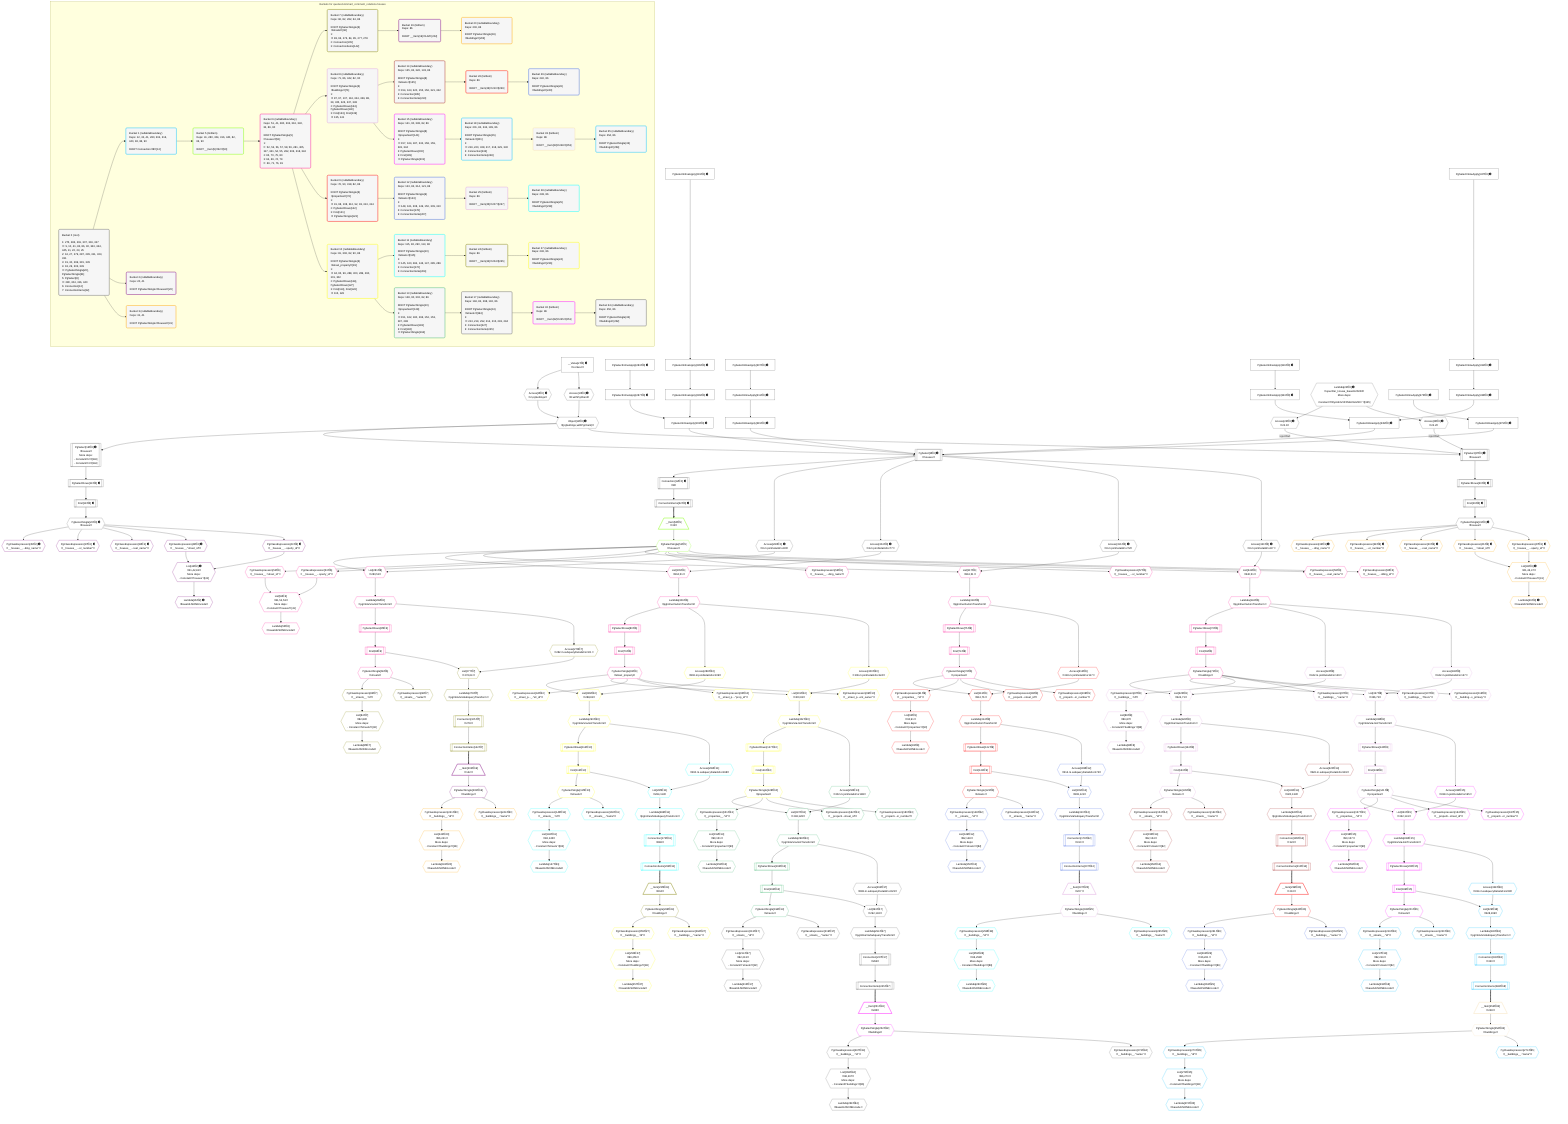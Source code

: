 %%{init: {'themeVariables': { 'fontSize': '12px'}}}%%
graph TD
    classDef path fill:#eee,stroke:#000,color:#000
    classDef plan fill:#fff,stroke-width:1px,color:#000
    classDef itemplan fill:#fff,stroke-width:2px,color:#000
    classDef unbatchedplan fill:#dff,stroke-width:1px,color:#000
    classDef sideeffectplan fill:#fcc,stroke-width:2px,color:#000
    classDef bucket fill:#f6f6f6,color:#000,stroke-width:2px,text-align:left

    subgraph "Buckets for queries/v4/smart_comment_relations.houses"
    Bucket0("Bucket 0 (root)<br /><br />1: 275, 283, 291, 307, 319, 327<br />ᐳ: 9, 10, 41, 82, 86, 90, 343, 344, 345, 11, 22, 23, 25<br />2: 16, 27, 279, 287, 295, 311, 323, 331<br />3: 19, 30, 299, 315, 335<br />4: 18, 29, 303, 339<br />ᐳ: PgSelectSingle[20], PgSelectSingle[31]<br />5: PgSelect[8]<br />ᐳ: 280, 304, 316, 340<br />6: Connection[12]<br />7: ConnectionItems[32]"):::bucket
    Bucket1("Bucket 1 (nullableBoundary)<br />Deps: 12, 32, 41, 280, 304, 316, 340, 82, 86, 90<br /><br />ROOT Connectionᐸ8ᐳ[12]"):::bucket
    Bucket2("Bucket 2 (nullableBoundary)<br />Deps: 20, 41<br /><br />ROOT PgSelectSingleᐸhousesᐳ[20]"):::bucket
    Bucket3("Bucket 3 (nullableBoundary)<br />Deps: 31, 41<br /><br />ROOT PgSelectSingleᐸhousesᐳ[31]"):::bucket
    Bucket5("Bucket 5 (listItem)<br />Deps: 41, 280, 304, 316, 340, 82, 86, 90<br /><br />ROOT __Item{5}ᐸ32ᐳ[50]"):::bucket
    Bucket6("Bucket 6 (nullableBoundary)<br />Deps: 51, 41, 280, 304, 316, 340, 82, 86, 90<br /><br />ROOT PgSelectSingle{5}ᐸhousesᐳ[51]<br />1: <br />ᐳ: 52, 53, 56, 57, 58, 59, 281, 305, 317, 341, 54, 55, 282, 306, 318, 342<br />2: 65, 70, 75, 80<br />3: 64, 69, 74, 79<br />ᐳ: 66, 71, 76, 81"):::bucket
    Bucket7("Bucket 7 (nullableBoundary)<br />Deps: 66, 82, 282, 64, 86<br /><br />ROOT PgSelectSingle{6}ᐸstreetsᐳ[66]<br />1: <br />ᐳ: 83, 96, 276, 84, 85, 277, 278<br />2: Connection[105]<br />3: ConnectionItems[142]"):::bucket
    Bucket8("Bucket 8 (nullableBoundary)<br />Deps: 71, 86, 342, 82, 90<br /><br />ROOT PgSelectSingle{6}ᐸbuildingsᐳ[71]<br />1: <br />ᐳ: 87, 97, 107, 116, 324, 336, 88, 89, 325, 326, 337, 338<br />2: PgSelectRows[134], PgSelectRows[140]<br />3: First[133], First[139]<br />ᐳ: 135, 141"):::bucket
    Bucket9("Bucket 9 (nullableBoundary)<br />Deps: 76, 90, 318, 82, 86<br /><br />ROOT PgSelectSingle{6}ᐸpropertiesᐳ[76]<br />1: <br />ᐳ: 91, 98, 108, 312, 92, 93, 313, 314<br />2: PgSelectRows[122]<br />3: First[121]<br />ᐳ: PgSelectSingle[123]"):::bucket
    Bucket10("Bucket 10 (nullableBoundary)<br />Deps: 81, 306, 82, 90, 86<br /><br />ROOT PgSelectSingle{6}ᐸstreet_propertyᐳ[81]<br />1: <br />ᐳ: 94, 95, 99, 288, 300, 289, 290, 301, 302<br />2: PgSelectRows[114], PgSelectRows[127]<br />3: First[113], First[126]<br />ᐳ: 115, 128"):::bucket
    Bucket11("Bucket 11 (nullableBoundary)<br />Deps: 115, 82, 290, 113, 86<br /><br />ROOT PgSelectSingle{10}ᐸstreetsᐳ[115]<br />1: <br />ᐳ: 145, 160, 284, 146, 147, 285, 286<br />2: Connection[172]<br />3: ConnectionItems[204]"):::bucket
    Bucket12("Bucket 12 (nullableBoundary)<br />Deps: 123, 82, 314, 121, 86<br /><br />ROOT PgSelectSingle{9}ᐸstreetsᐳ[123]<br />1: <br />ᐳ: 148, 161, 308, 149, 150, 309, 310<br />2: Connection[178]<br />3: ConnectionItems[207]"):::bucket
    Bucket13("Bucket 13 (nullableBoundary)<br />Deps: 128, 90, 302, 82, 86<br /><br />ROOT PgSelectSingle{10}ᐸpropertiesᐳ[128]<br />1: <br />ᐳ: 151, 162, 180, 296, 152, 153, 297, 298<br />2: PgSelectRows[193]<br />3: First[192]<br />ᐳ: PgSelectSingle[194]"):::bucket
    Bucket14("Bucket 14 (nullableBoundary)<br />Deps: 135, 82, 326, 133, 86<br /><br />ROOT PgSelectSingle{8}ᐸstreetsᐳ[135]<br />1: <br />ᐳ: 154, 163, 320, 155, 156, 321, 322<br />2: Connection[185]<br />3: ConnectionItems[210]"):::bucket
    Bucket15("Bucket 15 (nullableBoundary)<br />Deps: 141, 90, 338, 82, 86<br /><br />ROOT PgSelectSingle{8}ᐸpropertiesᐳ[141]<br />1: <br />ᐳ: 157, 164, 187, 332, 158, 159, 333, 334<br />2: PgSelectRows[200]<br />3: First[199]<br />ᐳ: PgSelectSingle[201]"):::bucket
    Bucket17("Bucket 17 (nullableBoundary)<br />Deps: 194, 82, 298, 192, 86<br /><br />ROOT PgSelectSingle{13}ᐸstreetsᐳ[194]<br />1: <br />ᐳ: 213, 219, 292, 214, 215, 293, 294<br />2: Connection[227]<br />3: ConnectionItems[245]"):::bucket
    Bucket18("Bucket 18 (nullableBoundary)<br />Deps: 201, 82, 334, 199, 86<br /><br />ROOT PgSelectSingle{15}ᐸstreetsᐳ[201]<br />1: <br />ᐳ: 216, 220, 328, 217, 218, 329, 330<br />2: Connection[233]<br />3: ConnectionItems[248]"):::bucket
    Bucket19("Bucket 19 (listItem)<br />Deps: 86<br /><br />ROOT __Item{19}ᐸ142ᐳ[202]"):::bucket
    Bucket20("Bucket 20 (nullableBoundary)<br />Deps: 203, 86<br /><br />ROOT PgSelectSingle{19}ᐸbuildingsᐳ[203]"):::bucket
    Bucket24("Bucket 24 (listItem)<br />Deps: 86<br /><br />ROOT __Item{24}ᐸ204ᐳ[235]"):::bucket
    Bucket25("Bucket 25 (listItem)<br />Deps: 86<br /><br />ROOT __Item{25}ᐸ207ᐳ[237]"):::bucket
    Bucket26("Bucket 26 (listItem)<br />Deps: 86<br /><br />ROOT __Item{26}ᐸ210ᐳ[239]"):::bucket
    Bucket27("Bucket 27 (nullableBoundary)<br />Deps: 236, 86<br /><br />ROOT PgSelectSingle{24}ᐸbuildingsᐳ[236]"):::bucket
    Bucket28("Bucket 28 (nullableBoundary)<br />Deps: 238, 86<br /><br />ROOT PgSelectSingle{25}ᐸbuildingsᐳ[238]"):::bucket
    Bucket29("Bucket 29 (nullableBoundary)<br />Deps: 240, 86<br /><br />ROOT PgSelectSingle{26}ᐸbuildingsᐳ[240]"):::bucket
    Bucket32("Bucket 32 (listItem)<br />Deps: 86<br /><br />ROOT __Item{32}ᐸ245ᐳ[251]"):::bucket
    Bucket33("Bucket 33 (listItem)<br />Deps: 86<br /><br />ROOT __Item{33}ᐸ248ᐳ[253]"):::bucket
    Bucket34("Bucket 34 (nullableBoundary)<br />Deps: 252, 86<br /><br />ROOT PgSelectSingle{32}ᐸbuildingsᐳ[252]"):::bucket
    Bucket35("Bucket 35 (nullableBoundary)<br />Deps: 254, 86<br /><br />ROOT PgSelectSingle{33}ᐸbuildingsᐳ[254]"):::bucket
    end
    Bucket0 --> Bucket1 & Bucket2 & Bucket3
    Bucket1 --> Bucket5
    Bucket5 --> Bucket6
    Bucket6 --> Bucket7 & Bucket8 & Bucket9 & Bucket10
    Bucket7 --> Bucket19
    Bucket8 --> Bucket14 & Bucket15
    Bucket9 --> Bucket12
    Bucket10 --> Bucket11 & Bucket13
    Bucket11 --> Bucket24
    Bucket12 --> Bucket25
    Bucket13 --> Bucket17
    Bucket14 --> Bucket26
    Bucket15 --> Bucket18
    Bucket17 --> Bucket32
    Bucket18 --> Bucket33
    Bucket19 --> Bucket20
    Bucket24 --> Bucket27
    Bucket25 --> Bucket28
    Bucket26 --> Bucket29
    Bucket32 --> Bucket34
    Bucket33 --> Bucket35

    %% plan dependencies
    PgSelect8[["PgSelect[8∈0] ➊<br />ᐸhousesᐳ"]]:::plan
    Object11{{"Object[11∈0] ➊<br />ᐸ{pgSettings,withPgClient}ᐳ"}}:::plan
    PgSelectInlineApply279["PgSelectInlineApply[279∈0] ➊"]:::plan
    PgSelectInlineApply303["PgSelectInlineApply[303∈0] ➊"]:::plan
    PgSelectInlineApply315["PgSelectInlineApply[315∈0] ➊"]:::plan
    PgSelectInlineApply339["PgSelectInlineApply[339∈0] ➊"]:::plan
    Object11 & PgSelectInlineApply279 & PgSelectInlineApply303 & PgSelectInlineApply315 & PgSelectInlineApply339 --> PgSelect8
    PgSelect16[["PgSelect[16∈0] ➊<br />ᐸhousesᐳ<br />More deps:<br />- Constantᐸ2ᐳ[343]<br />- Constantᐸ3ᐳ[344]"]]:::plan
    Object11 --> PgSelect16
    PgSelect27[["PgSelect[27∈0] ➊<br />ᐸhousesᐳ"]]:::plan
    Access23{{"Access[23∈0] ➊<br />ᐸ22.1ᐳ"}}:::plan
    Access25{{"Access[25∈0] ➊<br />ᐸ22.2ᐳ"}}:::plan
    Access23 -->|rejectNull| PgSelect27
    Access25 -->|rejectNull| PgSelect27
    Object11 --> PgSelect27
    Access9{{"Access[9∈0] ➊<br />ᐸ2.pgSettingsᐳ"}}:::plan
    Access10{{"Access[10∈0] ➊<br />ᐸ2.withPgClientᐳ"}}:::plan
    Access9 & Access10 --> Object11
    PgSelectInlineApply287["PgSelectInlineApply[287∈0] ➊"]:::plan
    PgSelectInlineApply299["PgSelectInlineApply[299∈0] ➊"]:::plan
    PgSelectInlineApply287 & PgSelectInlineApply299 --> PgSelectInlineApply303
    PgSelectInlineApply323["PgSelectInlineApply[323∈0] ➊"]:::plan
    PgSelectInlineApply335["PgSelectInlineApply[335∈0] ➊"]:::plan
    PgSelectInlineApply323 & PgSelectInlineApply335 --> PgSelectInlineApply339
    __Value2["__Value[2∈0] ➊<br />ᐸcontextᐳ"]:::plan
    __Value2 --> Access9
    __Value2 --> Access10
    Connection12[["Connection[12∈0] ➊<br />ᐸ8ᐳ"]]:::plan
    PgSelect8 --> Connection12
    First18[["First[18∈0] ➊"]]:::plan
    PgSelectRows19[["PgSelectRows[19∈0] ➊"]]:::plan
    PgSelectRows19 --> First18
    PgSelect16 --> PgSelectRows19
    PgSelectSingle20{{"PgSelectSingle[20∈0] ➊<br />ᐸhousesᐳ"}}:::plan
    First18 --> PgSelectSingle20
    Lambda22{{"Lambda[22∈0] ➊<br />ᐸspecifier_House_base64JSONᐳ<br />More deps:<br />- Constantᐸ'WyJob3VzZXMiLDIsM10='ᐳ[345]"}}:::plan
    Lambda22 --> Access23
    Lambda22 --> Access25
    First29[["First[29∈0] ➊"]]:::plan
    PgSelectRows30[["PgSelectRows[30∈0] ➊"]]:::plan
    PgSelectRows30 --> First29
    PgSelect27 --> PgSelectRows30
    PgSelectSingle31{{"PgSelectSingle[31∈0] ➊<br />ᐸhousesᐳ"}}:::plan
    First29 --> PgSelectSingle31
    ConnectionItems32[["ConnectionItems[32∈0] ➊"]]:::plan
    Connection12 --> ConnectionItems32
    PgSelectInlineApply275["PgSelectInlineApply[275∈0] ➊"]:::plan
    PgSelectInlineApply275 --> PgSelectInlineApply279
    Access280{{"Access[280∈0] ➊<br />ᐸ8.m.joinDetailsFor60ᐳ"}}:::plan
    PgSelect8 --> Access280
    PgSelectInlineApply283["PgSelectInlineApply[283∈0] ➊"]:::plan
    PgSelectInlineApply283 --> PgSelectInlineApply287
    PgSelectInlineApply295["PgSelectInlineApply[295∈0] ➊"]:::plan
    PgSelectInlineApply291["PgSelectInlineApply[291∈0] ➊"]:::plan
    PgSelectInlineApply291 --> PgSelectInlineApply295
    PgSelectInlineApply295 --> PgSelectInlineApply299
    Access304{{"Access[304∈0] ➊<br />ᐸ8.m.joinDetailsFor77ᐳ"}}:::plan
    PgSelect8 --> Access304
    PgSelectInlineApply311["PgSelectInlineApply[311∈0] ➊"]:::plan
    PgSelectInlineApply307["PgSelectInlineApply[307∈0] ➊"]:::plan
    PgSelectInlineApply307 --> PgSelectInlineApply311
    PgSelectInlineApply311 --> PgSelectInlineApply315
    Access316{{"Access[316∈0] ➊<br />ᐸ8.m.joinDetailsFor72ᐳ"}}:::plan
    PgSelect8 --> Access316
    PgSelectInlineApply319["PgSelectInlineApply[319∈0] ➊"]:::plan
    PgSelectInlineApply319 --> PgSelectInlineApply323
    PgSelectInlineApply331["PgSelectInlineApply[331∈0] ➊"]:::plan
    PgSelectInlineApply327["PgSelectInlineApply[327∈0] ➊"]:::plan
    PgSelectInlineApply327 --> PgSelectInlineApply331
    PgSelectInlineApply331 --> PgSelectInlineApply335
    Access340{{"Access[340∈0] ➊<br />ᐸ8.m.joinDetailsFor67ᐳ"}}:::plan
    PgSelect8 --> Access340
    List44{{"List[44∈2] ➊<br />ᐸ41,42,43ᐳ<br />More deps:<br />- Constantᐸ'houses'ᐳ[41]"}}:::plan
    PgClassExpression42{{"PgClassExpression[42∈2] ➊<br />ᐸ__houses__.”street_id”ᐳ"}}:::plan
    PgClassExpression43{{"PgClassExpression[43∈2] ➊<br />ᐸ__houses__...operty_id”ᐳ"}}:::plan
    PgClassExpression42 & PgClassExpression43 --> List44
    PgClassExpression35{{"PgClassExpression[35∈2] ➊<br />ᐸ__houses__...ding_name”ᐳ"}}:::plan
    PgSelectSingle20 --> PgClassExpression35
    PgClassExpression37{{"PgClassExpression[37∈2] ➊<br />ᐸ__houses__...or_number”ᐳ"}}:::plan
    PgSelectSingle20 --> PgClassExpression37
    PgClassExpression39{{"PgClassExpression[39∈2] ➊<br />ᐸ__houses__...reet_name”ᐳ"}}:::plan
    PgSelectSingle20 --> PgClassExpression39
    PgSelectSingle20 --> PgClassExpression42
    PgSelectSingle20 --> PgClassExpression43
    Lambda45{{"Lambda[45∈2] ➊<br />ᐸbase64JSONEncodeᐳ"}}:::plan
    List44 --> Lambda45
    List48{{"List[48∈3] ➊<br />ᐸ41,46,47ᐳ<br />More deps:<br />- Constantᐸ'houses'ᐳ[41]"}}:::plan
    PgClassExpression46{{"PgClassExpression[46∈3] ➊<br />ᐸ__houses__.”street_id”ᐳ"}}:::plan
    PgClassExpression47{{"PgClassExpression[47∈3] ➊<br />ᐸ__houses__...operty_id”ᐳ"}}:::plan
    PgClassExpression46 & PgClassExpression47 --> List48
    PgClassExpression36{{"PgClassExpression[36∈3] ➊<br />ᐸ__houses__...ding_name”ᐳ"}}:::plan
    PgSelectSingle31 --> PgClassExpression36
    PgClassExpression38{{"PgClassExpression[38∈3] ➊<br />ᐸ__houses__...or_number”ᐳ"}}:::plan
    PgSelectSingle31 --> PgClassExpression38
    PgClassExpression40{{"PgClassExpression[40∈3] ➊<br />ᐸ__houses__...reet_name”ᐳ"}}:::plan
    PgSelectSingle31 --> PgClassExpression40
    PgSelectSingle31 --> PgClassExpression46
    PgSelectSingle31 --> PgClassExpression47
    Lambda49{{"Lambda[49∈3] ➊<br />ᐸbase64JSONEncodeᐳ"}}:::plan
    List48 --> Lambda49
    __Item50[/"__Item[50∈5]<br />ᐸ32ᐳ"\]:::itemplan
    ConnectionItems32 ==> __Item50
    PgSelectSingle51{{"PgSelectSingle[51∈5]<br />ᐸhousesᐳ"}}:::plan
    __Item50 --> PgSelectSingle51
    List54{{"List[54∈6]<br />ᐸ41,52,53ᐳ<br />More deps:<br />- Constantᐸ'houses'ᐳ[41]"}}:::plan
    PgClassExpression52{{"PgClassExpression[52∈6]<br />ᐸ__houses__.”street_id”ᐳ"}}:::plan
    PgClassExpression53{{"PgClassExpression[53∈6]<br />ᐸ__houses__...operty_id”ᐳ"}}:::plan
    PgClassExpression52 & PgClassExpression53 --> List54
    List281{{"List[281∈6]<br />ᐸ280,51ᐳ"}}:::plan
    Access280 & PgSelectSingle51 --> List281
    List305{{"List[305∈6]<br />ᐸ304,51ᐳ"}}:::plan
    Access304 & PgSelectSingle51 --> List305
    List317{{"List[317∈6]<br />ᐸ316,51ᐳ"}}:::plan
    Access316 & PgSelectSingle51 --> List317
    List341{{"List[341∈6]<br />ᐸ340,51ᐳ"}}:::plan
    Access340 & PgSelectSingle51 --> List341
    PgSelectSingle51 --> PgClassExpression52
    PgSelectSingle51 --> PgClassExpression53
    Lambda55{{"Lambda[55∈6]<br />ᐸbase64JSONEncodeᐳ"}}:::plan
    List54 --> Lambda55
    PgClassExpression56{{"PgClassExpression[56∈6]<br />ᐸ__houses__...ding_name”ᐳ"}}:::plan
    PgSelectSingle51 --> PgClassExpression56
    PgClassExpression57{{"PgClassExpression[57∈6]<br />ᐸ__houses__...or_number”ᐳ"}}:::plan
    PgSelectSingle51 --> PgClassExpression57
    PgClassExpression58{{"PgClassExpression[58∈6]<br />ᐸ__houses__...reet_name”ᐳ"}}:::plan
    PgSelectSingle51 --> PgClassExpression58
    PgClassExpression59{{"PgClassExpression[59∈6]<br />ᐸ__houses__...ilding_id”ᐳ"}}:::plan
    PgSelectSingle51 --> PgClassExpression59
    First64[["First[64∈6]"]]:::plan
    PgSelectRows65[["PgSelectRows[65∈6]"]]:::plan
    PgSelectRows65 --> First64
    Lambda282{{"Lambda[282∈6]<br />ᐸpgInlineViaJoinTransformᐳ"}}:::plan
    Lambda282 --> PgSelectRows65
    PgSelectSingle66{{"PgSelectSingle[66∈6]<br />ᐸstreetsᐳ"}}:::plan
    First64 --> PgSelectSingle66
    First69[["First[69∈6]"]]:::plan
    PgSelectRows70[["PgSelectRows[70∈6]"]]:::plan
    PgSelectRows70 --> First69
    Lambda342{{"Lambda[342∈6]<br />ᐸpgInlineViaJoinTransformᐳ"}}:::plan
    Lambda342 --> PgSelectRows70
    PgSelectSingle71{{"PgSelectSingle[71∈6]<br />ᐸbuildingsᐳ"}}:::plan
    First69 --> PgSelectSingle71
    First74[["First[74∈6]"]]:::plan
    PgSelectRows75[["PgSelectRows[75∈6]"]]:::plan
    PgSelectRows75 --> First74
    Lambda318{{"Lambda[318∈6]<br />ᐸpgInlineViaJoinTransformᐳ"}}:::plan
    Lambda318 --> PgSelectRows75
    PgSelectSingle76{{"PgSelectSingle[76∈6]<br />ᐸpropertiesᐳ"}}:::plan
    First74 --> PgSelectSingle76
    First79[["First[79∈6]"]]:::plan
    PgSelectRows80[["PgSelectRows[80∈6]"]]:::plan
    PgSelectRows80 --> First79
    Lambda306{{"Lambda[306∈6]<br />ᐸpgInlineViaJoinTransformᐳ"}}:::plan
    Lambda306 --> PgSelectRows80
    PgSelectSingle81{{"PgSelectSingle[81∈6]<br />ᐸstreet_propertyᐳ"}}:::plan
    First79 --> PgSelectSingle81
    List281 --> Lambda282
    List305 --> Lambda306
    List317 --> Lambda318
    List341 --> Lambda342
    List84{{"List[84∈7]<br />ᐸ82,83ᐳ<br />More deps:<br />- Constantᐸ'streets'ᐳ[82]"}}:::plan
    PgClassExpression83{{"PgClassExpression[83∈7]<br />ᐸ__streets__.”id”ᐳ"}}:::plan
    PgClassExpression83 --> List84
    List277{{"List[277∈7]<br />ᐸ276,64ᐳ"}}:::plan
    Access276{{"Access[276∈7]<br />ᐸ282.m.subqueryDetailsFor101ᐳ"}}:::plan
    Access276 & First64 --> List277
    PgSelectSingle66 --> PgClassExpression83
    Lambda85{{"Lambda[85∈7]<br />ᐸbase64JSONEncodeᐳ"}}:::plan
    List84 --> Lambda85
    PgClassExpression96{{"PgClassExpression[96∈7]<br />ᐸ__streets__.”name”ᐳ"}}:::plan
    PgSelectSingle66 --> PgClassExpression96
    Connection105[["Connection[105∈7]<br />ᐸ278ᐳ"]]:::plan
    Lambda278{{"Lambda[278∈7]<br />ᐸpgInlineViaSubqueryTransformᐳ"}}:::plan
    Lambda278 --> Connection105
    ConnectionItems142[["ConnectionItems[142∈7]"]]:::plan
    Connection105 --> ConnectionItems142
    Lambda282 --> Access276
    List277 --> Lambda278
    List88{{"List[88∈8]<br />ᐸ86,87ᐳ<br />More deps:<br />- Constantᐸ'buildings'ᐳ[86]"}}:::plan
    PgClassExpression87{{"PgClassExpression[87∈8]<br />ᐸ__buildings__.”id”ᐳ"}}:::plan
    PgClassExpression87 --> List88
    List325{{"List[325∈8]<br />ᐸ324,71ᐳ"}}:::plan
    Access324{{"Access[324∈8]<br />ᐸ342.m.joinDetailsFor129ᐳ"}}:::plan
    Access324 & PgSelectSingle71 --> List325
    List337{{"List[337∈8]<br />ᐸ336,71ᐳ"}}:::plan
    Access336{{"Access[336∈8]<br />ᐸ342.m.joinDetailsFor137ᐳ"}}:::plan
    Access336 & PgSelectSingle71 --> List337
    PgSelectSingle71 --> PgClassExpression87
    Lambda89{{"Lambda[89∈8]<br />ᐸbase64JSONEncodeᐳ"}}:::plan
    List88 --> Lambda89
    PgClassExpression97{{"PgClassExpression[97∈8]<br />ᐸ__buildings__.”name”ᐳ"}}:::plan
    PgSelectSingle71 --> PgClassExpression97
    PgClassExpression107{{"PgClassExpression[107∈8]<br />ᐸ__buildings__.”floors”ᐳ"}}:::plan
    PgSelectSingle71 --> PgClassExpression107
    PgClassExpression116{{"PgClassExpression[116∈8]<br />ᐸ__building...s_primary”ᐳ"}}:::plan
    PgSelectSingle71 --> PgClassExpression116
    First133[["First[133∈8]"]]:::plan
    PgSelectRows134[["PgSelectRows[134∈8]"]]:::plan
    PgSelectRows134 --> First133
    Lambda326{{"Lambda[326∈8]<br />ᐸpgInlineViaJoinTransformᐳ"}}:::plan
    Lambda326 --> PgSelectRows134
    PgSelectSingle135{{"PgSelectSingle[135∈8]<br />ᐸstreetsᐳ"}}:::plan
    First133 --> PgSelectSingle135
    First139[["First[139∈8]"]]:::plan
    PgSelectRows140[["PgSelectRows[140∈8]"]]:::plan
    PgSelectRows140 --> First139
    Lambda338{{"Lambda[338∈8]<br />ᐸpgInlineViaJoinTransformᐳ"}}:::plan
    Lambda338 --> PgSelectRows140
    PgSelectSingle141{{"PgSelectSingle[141∈8]<br />ᐸpropertiesᐳ"}}:::plan
    First139 --> PgSelectSingle141
    Lambda342 --> Access324
    List325 --> Lambda326
    Lambda342 --> Access336
    List337 --> Lambda338
    List92{{"List[92∈9]<br />ᐸ90,91ᐳ<br />More deps:<br />- Constantᐸ'properties'ᐳ[90]"}}:::plan
    PgClassExpression91{{"PgClassExpression[91∈9]<br />ᐸ__properties__.”id”ᐳ"}}:::plan
    PgClassExpression91 --> List92
    List313{{"List[313∈9]<br />ᐸ312,76ᐳ"}}:::plan
    Access312{{"Access[312∈9]<br />ᐸ318.m.joinDetailsFor117ᐳ"}}:::plan
    Access312 & PgSelectSingle76 --> List313
    PgSelectSingle76 --> PgClassExpression91
    Lambda93{{"Lambda[93∈9]<br />ᐸbase64JSONEncodeᐳ"}}:::plan
    List92 --> Lambda93
    PgClassExpression98{{"PgClassExpression[98∈9]<br />ᐸ__properti...street_id”ᐳ"}}:::plan
    PgSelectSingle76 --> PgClassExpression98
    PgClassExpression108{{"PgClassExpression[108∈9]<br />ᐸ__properti...or_number”ᐳ"}}:::plan
    PgSelectSingle76 --> PgClassExpression108
    First121[["First[121∈9]"]]:::plan
    PgSelectRows122[["PgSelectRows[122∈9]"]]:::plan
    PgSelectRows122 --> First121
    Lambda314{{"Lambda[314∈9]<br />ᐸpgInlineViaJoinTransformᐳ"}}:::plan
    Lambda314 --> PgSelectRows122
    PgSelectSingle123{{"PgSelectSingle[123∈9]<br />ᐸstreetsᐳ"}}:::plan
    First121 --> PgSelectSingle123
    Lambda318 --> Access312
    List313 --> Lambda314
    List289{{"List[289∈10]<br />ᐸ288,81ᐳ"}}:::plan
    Access288{{"Access[288∈10]<br />ᐸ306.m.joinDetailsFor109ᐳ"}}:::plan
    Access288 & PgSelectSingle81 --> List289
    List301{{"List[301∈10]<br />ᐸ300,81ᐳ"}}:::plan
    Access300{{"Access[300∈10]<br />ᐸ306.m.joinDetailsFor124ᐳ"}}:::plan
    Access300 & PgSelectSingle81 --> List301
    PgClassExpression94{{"PgClassExpression[94∈10]<br />ᐸ__street_p..._.”str_id”ᐳ"}}:::plan
    PgSelectSingle81 --> PgClassExpression94
    PgClassExpression95{{"PgClassExpression[95∈10]<br />ᐸ__street_p....”prop_id”ᐳ"}}:::plan
    PgSelectSingle81 --> PgClassExpression95
    PgClassExpression99{{"PgClassExpression[99∈10]<br />ᐸ__street_p...ent_owner”ᐳ"}}:::plan
    PgSelectSingle81 --> PgClassExpression99
    First113[["First[113∈10]"]]:::plan
    PgSelectRows114[["PgSelectRows[114∈10]"]]:::plan
    PgSelectRows114 --> First113
    Lambda290{{"Lambda[290∈10]<br />ᐸpgInlineViaJoinTransformᐳ"}}:::plan
    Lambda290 --> PgSelectRows114
    PgSelectSingle115{{"PgSelectSingle[115∈10]<br />ᐸstreetsᐳ"}}:::plan
    First113 --> PgSelectSingle115
    First126[["First[126∈10]"]]:::plan
    PgSelectRows127[["PgSelectRows[127∈10]"]]:::plan
    PgSelectRows127 --> First126
    Lambda302{{"Lambda[302∈10]<br />ᐸpgInlineViaJoinTransformᐳ"}}:::plan
    Lambda302 --> PgSelectRows127
    PgSelectSingle128{{"PgSelectSingle[128∈10]<br />ᐸpropertiesᐳ"}}:::plan
    First126 --> PgSelectSingle128
    Lambda306 --> Access288
    List289 --> Lambda290
    Lambda306 --> Access300
    List301 --> Lambda302
    List146{{"List[146∈11]<br />ᐸ82,145ᐳ<br />More deps:<br />- Constantᐸ'streets'ᐳ[82]"}}:::plan
    PgClassExpression145{{"PgClassExpression[145∈11]<br />ᐸ__streets__.”id”ᐳ"}}:::plan
    PgClassExpression145 --> List146
    List285{{"List[285∈11]<br />ᐸ284,113ᐳ"}}:::plan
    Access284{{"Access[284∈11]<br />ᐸ290.m.subqueryDetailsFor168ᐳ"}}:::plan
    Access284 & First113 --> List285
    PgSelectSingle115 --> PgClassExpression145
    Lambda147{{"Lambda[147∈11]<br />ᐸbase64JSONEncodeᐳ"}}:::plan
    List146 --> Lambda147
    PgClassExpression160{{"PgClassExpression[160∈11]<br />ᐸ__streets__.”name”ᐳ"}}:::plan
    PgSelectSingle115 --> PgClassExpression160
    Connection172[["Connection[172∈11]<br />ᐸ286ᐳ"]]:::plan
    Lambda286{{"Lambda[286∈11]<br />ᐸpgInlineViaSubqueryTransformᐳ"}}:::plan
    Lambda286 --> Connection172
    ConnectionItems204[["ConnectionItems[204∈11]"]]:::plan
    Connection172 --> ConnectionItems204
    Lambda290 --> Access284
    List285 --> Lambda286
    List149{{"List[149∈12]<br />ᐸ82,148ᐳ<br />More deps:<br />- Constantᐸ'streets'ᐳ[82]"}}:::plan
    PgClassExpression148{{"PgClassExpression[148∈12]<br />ᐸ__streets__.”id”ᐳ"}}:::plan
    PgClassExpression148 --> List149
    List309{{"List[309∈12]<br />ᐸ308,121ᐳ"}}:::plan
    Access308{{"Access[308∈12]<br />ᐸ314.m.subqueryDetailsFor174ᐳ"}}:::plan
    Access308 & First121 --> List309
    PgSelectSingle123 --> PgClassExpression148
    Lambda150{{"Lambda[150∈12]<br />ᐸbase64JSONEncodeᐳ"}}:::plan
    List149 --> Lambda150
    PgClassExpression161{{"PgClassExpression[161∈12]<br />ᐸ__streets__.”name”ᐳ"}}:::plan
    PgSelectSingle123 --> PgClassExpression161
    Connection178[["Connection[178∈12]<br />ᐸ310ᐳ"]]:::plan
    Lambda310{{"Lambda[310∈12]<br />ᐸpgInlineViaSubqueryTransformᐳ"}}:::plan
    Lambda310 --> Connection178
    ConnectionItems207[["ConnectionItems[207∈12]"]]:::plan
    Connection178 --> ConnectionItems207
    Lambda314 --> Access308
    List309 --> Lambda310
    List152{{"List[152∈13]<br />ᐸ90,151ᐳ<br />More deps:<br />- Constantᐸ'properties'ᐳ[90]"}}:::plan
    PgClassExpression151{{"PgClassExpression[151∈13]<br />ᐸ__properties__.”id”ᐳ"}}:::plan
    PgClassExpression151 --> List152
    List297{{"List[297∈13]<br />ᐸ296,128ᐳ"}}:::plan
    Access296{{"Access[296∈13]<br />ᐸ302.m.joinDetailsFor188ᐳ"}}:::plan
    Access296 & PgSelectSingle128 --> List297
    PgSelectSingle128 --> PgClassExpression151
    Lambda153{{"Lambda[153∈13]<br />ᐸbase64JSONEncodeᐳ"}}:::plan
    List152 --> Lambda153
    PgClassExpression162{{"PgClassExpression[162∈13]<br />ᐸ__properti...street_id”ᐳ"}}:::plan
    PgSelectSingle128 --> PgClassExpression162
    PgClassExpression180{{"PgClassExpression[180∈13]<br />ᐸ__properti...or_number”ᐳ"}}:::plan
    PgSelectSingle128 --> PgClassExpression180
    First192[["First[192∈13]"]]:::plan
    PgSelectRows193[["PgSelectRows[193∈13]"]]:::plan
    PgSelectRows193 --> First192
    Lambda298{{"Lambda[298∈13]<br />ᐸpgInlineViaJoinTransformᐳ"}}:::plan
    Lambda298 --> PgSelectRows193
    PgSelectSingle194{{"PgSelectSingle[194∈13]<br />ᐸstreetsᐳ"}}:::plan
    First192 --> PgSelectSingle194
    Lambda302 --> Access296
    List297 --> Lambda298
    List155{{"List[155∈14]<br />ᐸ82,154ᐳ<br />More deps:<br />- Constantᐸ'streets'ᐳ[82]"}}:::plan
    PgClassExpression154{{"PgClassExpression[154∈14]<br />ᐸ__streets__.”id”ᐳ"}}:::plan
    PgClassExpression154 --> List155
    List321{{"List[321∈14]<br />ᐸ320,133ᐳ"}}:::plan
    Access320{{"Access[320∈14]<br />ᐸ326.m.subqueryDetailsFor181ᐳ"}}:::plan
    Access320 & First133 --> List321
    PgSelectSingle135 --> PgClassExpression154
    Lambda156{{"Lambda[156∈14]<br />ᐸbase64JSONEncodeᐳ"}}:::plan
    List155 --> Lambda156
    PgClassExpression163{{"PgClassExpression[163∈14]<br />ᐸ__streets__.”name”ᐳ"}}:::plan
    PgSelectSingle135 --> PgClassExpression163
    Connection185[["Connection[185∈14]<br />ᐸ322ᐳ"]]:::plan
    Lambda322{{"Lambda[322∈14]<br />ᐸpgInlineViaSubqueryTransformᐳ"}}:::plan
    Lambda322 --> Connection185
    ConnectionItems210[["ConnectionItems[210∈14]"]]:::plan
    Connection185 --> ConnectionItems210
    Lambda326 --> Access320
    List321 --> Lambda322
    List158{{"List[158∈15]<br />ᐸ90,157ᐳ<br />More deps:<br />- Constantᐸ'properties'ᐳ[90]"}}:::plan
    PgClassExpression157{{"PgClassExpression[157∈15]<br />ᐸ__properties__.”id”ᐳ"}}:::plan
    PgClassExpression157 --> List158
    List333{{"List[333∈15]<br />ᐸ332,141ᐳ"}}:::plan
    Access332{{"Access[332∈15]<br />ᐸ338.m.joinDetailsFor195ᐳ"}}:::plan
    Access332 & PgSelectSingle141 --> List333
    PgSelectSingle141 --> PgClassExpression157
    Lambda159{{"Lambda[159∈15]<br />ᐸbase64JSONEncodeᐳ"}}:::plan
    List158 --> Lambda159
    PgClassExpression164{{"PgClassExpression[164∈15]<br />ᐸ__properti...street_id”ᐳ"}}:::plan
    PgSelectSingle141 --> PgClassExpression164
    PgClassExpression187{{"PgClassExpression[187∈15]<br />ᐸ__properti...or_number”ᐳ"}}:::plan
    PgSelectSingle141 --> PgClassExpression187
    First199[["First[199∈15]"]]:::plan
    PgSelectRows200[["PgSelectRows[200∈15]"]]:::plan
    PgSelectRows200 --> First199
    Lambda334{{"Lambda[334∈15]<br />ᐸpgInlineViaJoinTransformᐳ"}}:::plan
    Lambda334 --> PgSelectRows200
    PgSelectSingle201{{"PgSelectSingle[201∈15]<br />ᐸstreetsᐳ"}}:::plan
    First199 --> PgSelectSingle201
    Lambda338 --> Access332
    List333 --> Lambda334
    List214{{"List[214∈17]<br />ᐸ82,213ᐳ<br />More deps:<br />- Constantᐸ'streets'ᐳ[82]"}}:::plan
    PgClassExpression213{{"PgClassExpression[213∈17]<br />ᐸ__streets__.”id”ᐳ"}}:::plan
    PgClassExpression213 --> List214
    List293{{"List[293∈17]<br />ᐸ292,192ᐳ"}}:::plan
    Access292{{"Access[292∈17]<br />ᐸ298.m.subqueryDetailsFor223ᐳ"}}:::plan
    Access292 & First192 --> List293
    PgSelectSingle194 --> PgClassExpression213
    Lambda215{{"Lambda[215∈17]<br />ᐸbase64JSONEncodeᐳ"}}:::plan
    List214 --> Lambda215
    PgClassExpression219{{"PgClassExpression[219∈17]<br />ᐸ__streets__.”name”ᐳ"}}:::plan
    PgSelectSingle194 --> PgClassExpression219
    Connection227[["Connection[227∈17]<br />ᐸ294ᐳ"]]:::plan
    Lambda294{{"Lambda[294∈17]<br />ᐸpgInlineViaSubqueryTransformᐳ"}}:::plan
    Lambda294 --> Connection227
    ConnectionItems245[["ConnectionItems[245∈17]"]]:::plan
    Connection227 --> ConnectionItems245
    Lambda298 --> Access292
    List293 --> Lambda294
    List217{{"List[217∈18]<br />ᐸ82,216ᐳ<br />More deps:<br />- Constantᐸ'streets'ᐳ[82]"}}:::plan
    PgClassExpression216{{"PgClassExpression[216∈18]<br />ᐸ__streets__.”id”ᐳ"}}:::plan
    PgClassExpression216 --> List217
    List329{{"List[329∈18]<br />ᐸ328,199ᐳ"}}:::plan
    Access328{{"Access[328∈18]<br />ᐸ334.m.subqueryDetailsFor229ᐳ"}}:::plan
    Access328 & First199 --> List329
    PgSelectSingle201 --> PgClassExpression216
    Lambda218{{"Lambda[218∈18]<br />ᐸbase64JSONEncodeᐳ"}}:::plan
    List217 --> Lambda218
    PgClassExpression220{{"PgClassExpression[220∈18]<br />ᐸ__streets__.”name”ᐳ"}}:::plan
    PgSelectSingle201 --> PgClassExpression220
    Connection233[["Connection[233∈18]<br />ᐸ330ᐳ"]]:::plan
    Lambda330{{"Lambda[330∈18]<br />ᐸpgInlineViaSubqueryTransformᐳ"}}:::plan
    Lambda330 --> Connection233
    ConnectionItems248[["ConnectionItems[248∈18]"]]:::plan
    Connection233 --> ConnectionItems248
    Lambda334 --> Access328
    List329 --> Lambda330
    __Item202[/"__Item[202∈19]<br />ᐸ142ᐳ"\]:::itemplan
    ConnectionItems142 ==> __Item202
    PgSelectSingle203{{"PgSelectSingle[203∈19]<br />ᐸbuildingsᐳ"}}:::plan
    __Item202 --> PgSelectSingle203
    List242{{"List[242∈20]<br />ᐸ86,241ᐳ<br />More deps:<br />- Constantᐸ'buildings'ᐳ[86]"}}:::plan
    PgClassExpression241{{"PgClassExpression[241∈20]<br />ᐸ__buildings__.”id”ᐳ"}}:::plan
    PgClassExpression241 --> List242
    PgSelectSingle203 --> PgClassExpression241
    Lambda243{{"Lambda[243∈20]<br />ᐸbase64JSONEncodeᐳ"}}:::plan
    List242 --> Lambda243
    PgClassExpression244{{"PgClassExpression[244∈20]<br />ᐸ__buildings__.”name”ᐳ"}}:::plan
    PgSelectSingle203 --> PgClassExpression244
    __Item235[/"__Item[235∈24]<br />ᐸ204ᐳ"\]:::itemplan
    ConnectionItems204 ==> __Item235
    PgSelectSingle236{{"PgSelectSingle[236∈24]<br />ᐸbuildingsᐳ"}}:::plan
    __Item235 --> PgSelectSingle236
    __Item237[/"__Item[237∈25]<br />ᐸ207ᐳ"\]:::itemplan
    ConnectionItems207 ==> __Item237
    PgSelectSingle238{{"PgSelectSingle[238∈25]<br />ᐸbuildingsᐳ"}}:::plan
    __Item237 --> PgSelectSingle238
    __Item239[/"__Item[239∈26]<br />ᐸ210ᐳ"\]:::itemplan
    ConnectionItems210 ==> __Item239
    PgSelectSingle240{{"PgSelectSingle[240∈26]<br />ᐸbuildingsᐳ"}}:::plan
    __Item239 --> PgSelectSingle240
    List256{{"List[256∈27]<br />ᐸ86,255ᐳ<br />More deps:<br />- Constantᐸ'buildings'ᐳ[86]"}}:::plan
    PgClassExpression255{{"PgClassExpression[255∈27]<br />ᐸ__buildings__.”id”ᐳ"}}:::plan
    PgClassExpression255 --> List256
    PgSelectSingle236 --> PgClassExpression255
    Lambda257{{"Lambda[257∈27]<br />ᐸbase64JSONEncodeᐳ"}}:::plan
    List256 --> Lambda257
    PgClassExpression264{{"PgClassExpression[264∈27]<br />ᐸ__buildings__.”name”ᐳ"}}:::plan
    PgSelectSingle236 --> PgClassExpression264
    List259{{"List[259∈28]<br />ᐸ86,258ᐳ<br />More deps:<br />- Constantᐸ'buildings'ᐳ[86]"}}:::plan
    PgClassExpression258{{"PgClassExpression[258∈28]<br />ᐸ__buildings__.”id”ᐳ"}}:::plan
    PgClassExpression258 --> List259
    PgSelectSingle238 --> PgClassExpression258
    Lambda260{{"Lambda[260∈28]<br />ᐸbase64JSONEncodeᐳ"}}:::plan
    List259 --> Lambda260
    PgClassExpression265{{"PgClassExpression[265∈28]<br />ᐸ__buildings__.”name”ᐳ"}}:::plan
    PgSelectSingle238 --> PgClassExpression265
    List262{{"List[262∈29]<br />ᐸ86,261ᐳ<br />More deps:<br />- Constantᐸ'buildings'ᐳ[86]"}}:::plan
    PgClassExpression261{{"PgClassExpression[261∈29]<br />ᐸ__buildings__.”id”ᐳ"}}:::plan
    PgClassExpression261 --> List262
    PgSelectSingle240 --> PgClassExpression261
    Lambda263{{"Lambda[263∈29]<br />ᐸbase64JSONEncodeᐳ"}}:::plan
    List262 --> Lambda263
    PgClassExpression266{{"PgClassExpression[266∈29]<br />ᐸ__buildings__.”name”ᐳ"}}:::plan
    PgSelectSingle240 --> PgClassExpression266
    __Item251[/"__Item[251∈32]<br />ᐸ245ᐳ"\]:::itemplan
    ConnectionItems245 ==> __Item251
    PgSelectSingle252{{"PgSelectSingle[252∈32]<br />ᐸbuildingsᐳ"}}:::plan
    __Item251 --> PgSelectSingle252
    __Item253[/"__Item[253∈33]<br />ᐸ248ᐳ"\]:::itemplan
    ConnectionItems248 ==> __Item253
    PgSelectSingle254{{"PgSelectSingle[254∈33]<br />ᐸbuildingsᐳ"}}:::plan
    __Item253 --> PgSelectSingle254
    List268{{"List[268∈34]<br />ᐸ86,267ᐳ<br />More deps:<br />- Constantᐸ'buildings'ᐳ[86]"}}:::plan
    PgClassExpression267{{"PgClassExpression[267∈34]<br />ᐸ__buildings__.”id”ᐳ"}}:::plan
    PgClassExpression267 --> List268
    PgSelectSingle252 --> PgClassExpression267
    Lambda269{{"Lambda[269∈34]<br />ᐸbase64JSONEncodeᐳ"}}:::plan
    List268 --> Lambda269
    PgClassExpression273{{"PgClassExpression[273∈34]<br />ᐸ__buildings__.”name”ᐳ"}}:::plan
    PgSelectSingle252 --> PgClassExpression273
    List271{{"List[271∈35]<br />ᐸ86,270ᐳ<br />More deps:<br />- Constantᐸ'buildings'ᐳ[86]"}}:::plan
    PgClassExpression270{{"PgClassExpression[270∈35]<br />ᐸ__buildings__.”id”ᐳ"}}:::plan
    PgClassExpression270 --> List271
    PgSelectSingle254 --> PgClassExpression270
    Lambda272{{"Lambda[272∈35]<br />ᐸbase64JSONEncodeᐳ"}}:::plan
    List271 --> Lambda272
    PgClassExpression274{{"PgClassExpression[274∈35]<br />ᐸ__buildings__.”name”ᐳ"}}:::plan
    PgSelectSingle254 --> PgClassExpression274

    %% define steps
    classDef bucket0 stroke:#696969
    class Bucket0,__Value2,PgSelect8,Access9,Access10,Object11,Connection12,PgSelect16,First18,PgSelectRows19,PgSelectSingle20,Lambda22,Access23,Access25,PgSelect27,First29,PgSelectRows30,PgSelectSingle31,ConnectionItems32,PgSelectInlineApply275,PgSelectInlineApply279,Access280,PgSelectInlineApply283,PgSelectInlineApply287,PgSelectInlineApply291,PgSelectInlineApply295,PgSelectInlineApply299,PgSelectInlineApply303,Access304,PgSelectInlineApply307,PgSelectInlineApply311,PgSelectInlineApply315,Access316,PgSelectInlineApply319,PgSelectInlineApply323,PgSelectInlineApply327,PgSelectInlineApply331,PgSelectInlineApply335,PgSelectInlineApply339,Access340 bucket0
    classDef bucket1 stroke:#00bfff
    class Bucket1 bucket1
    classDef bucket2 stroke:#7f007f
    class Bucket2,PgClassExpression35,PgClassExpression37,PgClassExpression39,PgClassExpression42,PgClassExpression43,List44,Lambda45 bucket2
    classDef bucket3 stroke:#ffa500
    class Bucket3,PgClassExpression36,PgClassExpression38,PgClassExpression40,PgClassExpression46,PgClassExpression47,List48,Lambda49 bucket3
    classDef bucket5 stroke:#7fff00
    class Bucket5,__Item50,PgSelectSingle51 bucket5
    classDef bucket6 stroke:#ff1493
    class Bucket6,PgClassExpression52,PgClassExpression53,List54,Lambda55,PgClassExpression56,PgClassExpression57,PgClassExpression58,PgClassExpression59,First64,PgSelectRows65,PgSelectSingle66,First69,PgSelectRows70,PgSelectSingle71,First74,PgSelectRows75,PgSelectSingle76,First79,PgSelectRows80,PgSelectSingle81,List281,Lambda282,List305,Lambda306,List317,Lambda318,List341,Lambda342 bucket6
    classDef bucket7 stroke:#808000
    class Bucket7,PgClassExpression83,List84,Lambda85,PgClassExpression96,Connection105,ConnectionItems142,Access276,List277,Lambda278 bucket7
    classDef bucket8 stroke:#dda0dd
    class Bucket8,PgClassExpression87,List88,Lambda89,PgClassExpression97,PgClassExpression107,PgClassExpression116,First133,PgSelectRows134,PgSelectSingle135,First139,PgSelectRows140,PgSelectSingle141,Access324,List325,Lambda326,Access336,List337,Lambda338 bucket8
    classDef bucket9 stroke:#ff0000
    class Bucket9,PgClassExpression91,List92,Lambda93,PgClassExpression98,PgClassExpression108,First121,PgSelectRows122,PgSelectSingle123,Access312,List313,Lambda314 bucket9
    classDef bucket10 stroke:#ffff00
    class Bucket10,PgClassExpression94,PgClassExpression95,PgClassExpression99,First113,PgSelectRows114,PgSelectSingle115,First126,PgSelectRows127,PgSelectSingle128,Access288,List289,Lambda290,Access300,List301,Lambda302 bucket10
    classDef bucket11 stroke:#00ffff
    class Bucket11,PgClassExpression145,List146,Lambda147,PgClassExpression160,Connection172,ConnectionItems204,Access284,List285,Lambda286 bucket11
    classDef bucket12 stroke:#4169e1
    class Bucket12,PgClassExpression148,List149,Lambda150,PgClassExpression161,Connection178,ConnectionItems207,Access308,List309,Lambda310 bucket12
    classDef bucket13 stroke:#3cb371
    class Bucket13,PgClassExpression151,List152,Lambda153,PgClassExpression162,PgClassExpression180,First192,PgSelectRows193,PgSelectSingle194,Access296,List297,Lambda298 bucket13
    classDef bucket14 stroke:#a52a2a
    class Bucket14,PgClassExpression154,List155,Lambda156,PgClassExpression163,Connection185,ConnectionItems210,Access320,List321,Lambda322 bucket14
    classDef bucket15 stroke:#ff00ff
    class Bucket15,PgClassExpression157,List158,Lambda159,PgClassExpression164,PgClassExpression187,First199,PgSelectRows200,PgSelectSingle201,Access332,List333,Lambda334 bucket15
    classDef bucket17 stroke:#696969
    class Bucket17,PgClassExpression213,List214,Lambda215,PgClassExpression219,Connection227,ConnectionItems245,Access292,List293,Lambda294 bucket17
    classDef bucket18 stroke:#00bfff
    class Bucket18,PgClassExpression216,List217,Lambda218,PgClassExpression220,Connection233,ConnectionItems248,Access328,List329,Lambda330 bucket18
    classDef bucket19 stroke:#7f007f
    class Bucket19,__Item202,PgSelectSingle203 bucket19
    classDef bucket20 stroke:#ffa500
    class Bucket20,PgClassExpression241,List242,Lambda243,PgClassExpression244 bucket20
    classDef bucket24 stroke:#808000
    class Bucket24,__Item235,PgSelectSingle236 bucket24
    classDef bucket25 stroke:#dda0dd
    class Bucket25,__Item237,PgSelectSingle238 bucket25
    classDef bucket26 stroke:#ff0000
    class Bucket26,__Item239,PgSelectSingle240 bucket26
    classDef bucket27 stroke:#ffff00
    class Bucket27,PgClassExpression255,List256,Lambda257,PgClassExpression264 bucket27
    classDef bucket28 stroke:#00ffff
    class Bucket28,PgClassExpression258,List259,Lambda260,PgClassExpression265 bucket28
    classDef bucket29 stroke:#4169e1
    class Bucket29,PgClassExpression261,List262,Lambda263,PgClassExpression266 bucket29
    classDef bucket32 stroke:#ff00ff
    class Bucket32,__Item251,PgSelectSingle252 bucket32
    classDef bucket33 stroke:#f5deb3
    class Bucket33,__Item253,PgSelectSingle254 bucket33
    classDef bucket34 stroke:#696969
    class Bucket34,PgClassExpression267,List268,Lambda269,PgClassExpression273 bucket34
    classDef bucket35 stroke:#00bfff
    class Bucket35,PgClassExpression270,List271,Lambda272,PgClassExpression274 bucket35